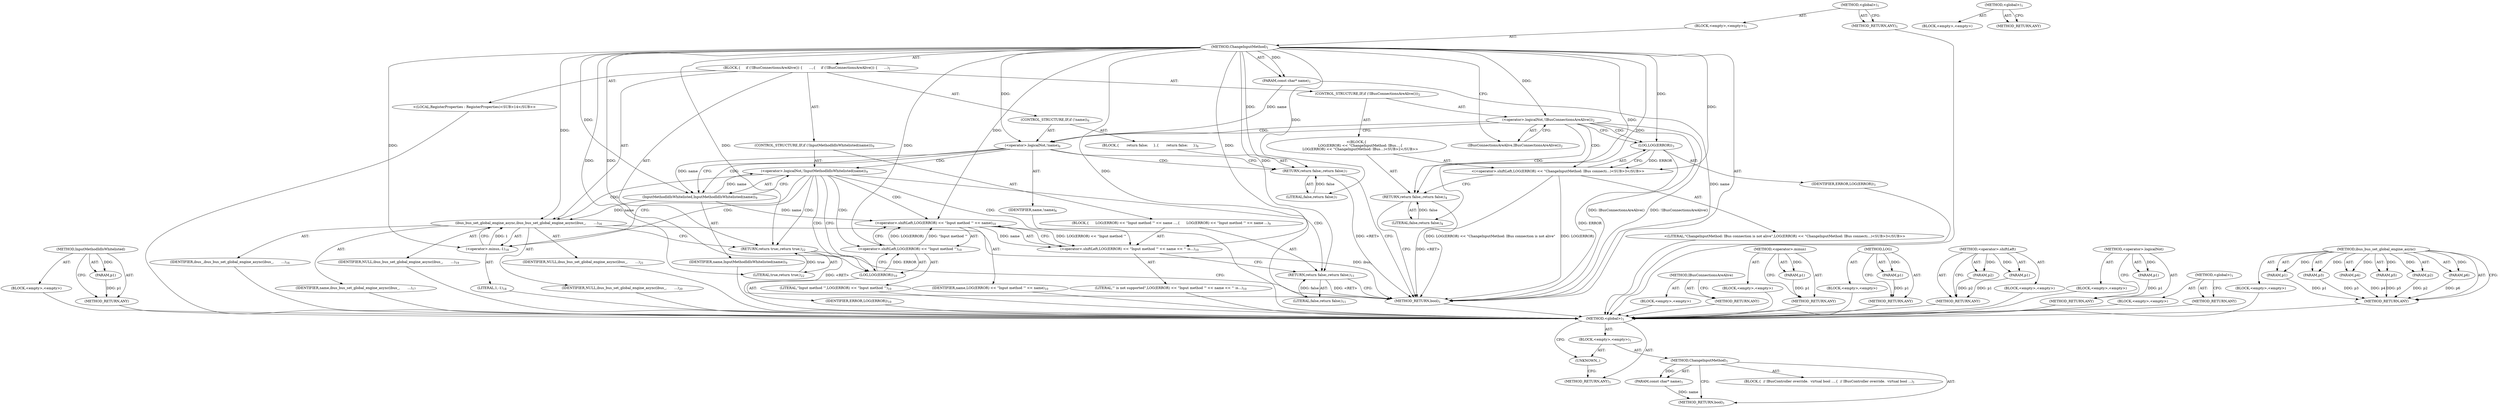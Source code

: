 digraph "&lt;global&gt;" {
vulnerable_98 [label=<(METHOD,InputMethodIdIsWhitelisted)>];
vulnerable_99 [label=<(PARAM,p1)>];
vulnerable_100 [label=<(BLOCK,&lt;empty&gt;,&lt;empty&gt;)>];
vulnerable_101 [label=<(METHOD_RETURN,ANY)>];
vulnerable_6 [label=<(METHOD,&lt;global&gt;)<SUB>1</SUB>>];
vulnerable_7 [label=<(BLOCK,&lt;empty&gt;,&lt;empty&gt;)<SUB>1</SUB>>];
vulnerable_8 [label=<(METHOD,ChangeInputMethod)<SUB>1</SUB>>];
vulnerable_9 [label=<(PARAM,const char* name)<SUB>1</SUB>>];
vulnerable_10 [label=<(BLOCK,{
     if (!IBusConnectionsAreAlive()) {
      ...,{
     if (!IBusConnectionsAreAlive()) {
      ...)<SUB>1</SUB>>];
vulnerable_11 [label=<(CONTROL_STRUCTURE,IF,if (!IBusConnectionsAreAlive()))<SUB>2</SUB>>];
vulnerable_12 [label=<(&lt;operator&gt;.logicalNot,!IBusConnectionsAreAlive())<SUB>2</SUB>>];
vulnerable_13 [label=<(IBusConnectionsAreAlive,IBusConnectionsAreAlive())<SUB>2</SUB>>];
vulnerable_14 [label="<(BLOCK,{
       LOG(ERROR) &lt;&lt; &quot;ChangeInputMethod: IBus...,{
       LOG(ERROR) &lt;&lt; &quot;ChangeInputMethod: IBus...)<SUB>2</SUB>>"];
vulnerable_15 [label="<(&lt;operator&gt;.shiftLeft,LOG(ERROR) &lt;&lt; &quot;ChangeInputMethod: IBus connecti...)<SUB>3</SUB>>"];
vulnerable_16 [label=<(LOG,LOG(ERROR))<SUB>3</SUB>>];
vulnerable_17 [label=<(IDENTIFIER,ERROR,LOG(ERROR))<SUB>3</SUB>>];
vulnerable_18 [label="<(LITERAL,&quot;ChangeInputMethod: IBus connection is not alive&quot;,LOG(ERROR) &lt;&lt; &quot;ChangeInputMethod: IBus connecti...)<SUB>3</SUB>>"];
vulnerable_19 [label=<(RETURN,return false;,return false;)<SUB>4</SUB>>];
vulnerable_20 [label=<(LITERAL,false,return false;)<SUB>4</SUB>>];
vulnerable_21 [label=<(CONTROL_STRUCTURE,IF,if (!name))<SUB>6</SUB>>];
vulnerable_22 [label=<(&lt;operator&gt;.logicalNot,!name)<SUB>6</SUB>>];
vulnerable_23 [label=<(IDENTIFIER,name,!name)<SUB>6</SUB>>];
vulnerable_24 [label=<(BLOCK,{
       return false;
     },{
       return false;
     })<SUB>6</SUB>>];
vulnerable_25 [label=<(RETURN,return false;,return false;)<SUB>7</SUB>>];
vulnerable_26 [label=<(LITERAL,false,return false;)<SUB>7</SUB>>];
vulnerable_27 [label=<(CONTROL_STRUCTURE,IF,if (!InputMethodIdIsWhitelisted(name)))<SUB>9</SUB>>];
vulnerable_28 [label=<(&lt;operator&gt;.logicalNot,!InputMethodIdIsWhitelisted(name))<SUB>9</SUB>>];
vulnerable_29 [label=<(InputMethodIdIsWhitelisted,InputMethodIdIsWhitelisted(name))<SUB>9</SUB>>];
vulnerable_30 [label=<(IDENTIFIER,name,InputMethodIdIsWhitelisted(name))<SUB>9</SUB>>];
vulnerable_31 [label=<(BLOCK,{
      LOG(ERROR) &lt;&lt; &quot;Input method '&quot; &lt;&lt; name ...,{
      LOG(ERROR) &lt;&lt; &quot;Input method '&quot; &lt;&lt; name ...)<SUB>9</SUB>>];
vulnerable_32 [label=<(&lt;operator&gt;.shiftLeft,LOG(ERROR) &lt;&lt; &quot;Input method '&quot; &lt;&lt; name &lt;&lt; &quot;' is...)<SUB>10</SUB>>];
vulnerable_33 [label=<(&lt;operator&gt;.shiftLeft,LOG(ERROR) &lt;&lt; &quot;Input method '&quot; &lt;&lt; name)<SUB>10</SUB>>];
vulnerable_34 [label=<(&lt;operator&gt;.shiftLeft,LOG(ERROR) &lt;&lt; &quot;Input method '&quot;)<SUB>10</SUB>>];
vulnerable_35 [label=<(LOG,LOG(ERROR))<SUB>10</SUB>>];
vulnerable_36 [label=<(IDENTIFIER,ERROR,LOG(ERROR))<SUB>10</SUB>>];
vulnerable_37 [label=<(LITERAL,&quot;Input method '&quot;,LOG(ERROR) &lt;&lt; &quot;Input method '&quot;)<SUB>10</SUB>>];
vulnerable_38 [label=<(IDENTIFIER,name,LOG(ERROR) &lt;&lt; &quot;Input method '&quot; &lt;&lt; name)<SUB>10</SUB>>];
vulnerable_39 [label=<(LITERAL,&quot;' is not supported&quot;,LOG(ERROR) &lt;&lt; &quot;Input method '&quot; &lt;&lt; name &lt;&lt; &quot;' is...)<SUB>10</SUB>>];
vulnerable_40 [label=<(RETURN,return false;,return false;)<SUB>11</SUB>>];
vulnerable_41 [label=<(LITERAL,false,return false;)<SUB>11</SUB>>];
vulnerable_42 [label="<(LOCAL,RegisterProperties : RegisterProperties)<SUB>14</SUB>>"];
vulnerable_43 [label=<(ibus_bus_set_global_engine_async,ibus_bus_set_global_engine_async(ibus_,
       ...)<SUB>16</SUB>>];
vulnerable_44 [label=<(IDENTIFIER,ibus_,ibus_bus_set_global_engine_async(ibus_,
       ...)<SUB>16</SUB>>];
vulnerable_45 [label=<(IDENTIFIER,name,ibus_bus_set_global_engine_async(ibus_,
       ...)<SUB>17</SUB>>];
vulnerable_46 [label=<(&lt;operator&gt;.minus,-1)<SUB>18</SUB>>];
vulnerable_47 [label=<(LITERAL,1,-1)<SUB>18</SUB>>];
vulnerable_48 [label=<(IDENTIFIER,NULL,ibus_bus_set_global_engine_async(ibus_,
       ...)<SUB>19</SUB>>];
vulnerable_49 [label=<(IDENTIFIER,NULL,ibus_bus_set_global_engine_async(ibus_,
       ...)<SUB>20</SUB>>];
vulnerable_50 [label=<(IDENTIFIER,NULL,ibus_bus_set_global_engine_async(ibus_,
       ...)<SUB>21</SUB>>];
vulnerable_51 [label=<(RETURN,return true;,return true;)<SUB>22</SUB>>];
vulnerable_52 [label=<(LITERAL,true,return true;)<SUB>22</SUB>>];
vulnerable_53 [label=<(METHOD_RETURN,bool)<SUB>1</SUB>>];
vulnerable_55 [label=<(METHOD_RETURN,ANY)<SUB>1</SUB>>];
vulnerable_86 [label=<(METHOD,IBusConnectionsAreAlive)>];
vulnerable_87 [label=<(BLOCK,&lt;empty&gt;,&lt;empty&gt;)>];
vulnerable_88 [label=<(METHOD_RETURN,ANY)>];
vulnerable_111 [label=<(METHOD,&lt;operator&gt;.minus)>];
vulnerable_112 [label=<(PARAM,p1)>];
vulnerable_113 [label=<(BLOCK,&lt;empty&gt;,&lt;empty&gt;)>];
vulnerable_114 [label=<(METHOD_RETURN,ANY)>];
vulnerable_94 [label=<(METHOD,LOG)>];
vulnerable_95 [label=<(PARAM,p1)>];
vulnerable_96 [label=<(BLOCK,&lt;empty&gt;,&lt;empty&gt;)>];
vulnerable_97 [label=<(METHOD_RETURN,ANY)>];
vulnerable_89 [label=<(METHOD,&lt;operator&gt;.shiftLeft)>];
vulnerable_90 [label=<(PARAM,p1)>];
vulnerable_91 [label=<(PARAM,p2)>];
vulnerable_92 [label=<(BLOCK,&lt;empty&gt;,&lt;empty&gt;)>];
vulnerable_93 [label=<(METHOD_RETURN,ANY)>];
vulnerable_82 [label=<(METHOD,&lt;operator&gt;.logicalNot)>];
vulnerable_83 [label=<(PARAM,p1)>];
vulnerable_84 [label=<(BLOCK,&lt;empty&gt;,&lt;empty&gt;)>];
vulnerable_85 [label=<(METHOD_RETURN,ANY)>];
vulnerable_76 [label=<(METHOD,&lt;global&gt;)<SUB>1</SUB>>];
vulnerable_77 [label=<(BLOCK,&lt;empty&gt;,&lt;empty&gt;)>];
vulnerable_78 [label=<(METHOD_RETURN,ANY)>];
vulnerable_102 [label=<(METHOD,ibus_bus_set_global_engine_async)>];
vulnerable_103 [label=<(PARAM,p1)>];
vulnerable_104 [label=<(PARAM,p2)>];
vulnerable_105 [label=<(PARAM,p3)>];
vulnerable_106 [label=<(PARAM,p4)>];
vulnerable_107 [label=<(PARAM,p5)>];
vulnerable_108 [label=<(PARAM,p6)>];
vulnerable_109 [label=<(BLOCK,&lt;empty&gt;,&lt;empty&gt;)>];
vulnerable_110 [label=<(METHOD_RETURN,ANY)>];
fixed_6 [label=<(METHOD,&lt;global&gt;)<SUB>1</SUB>>];
fixed_7 [label=<(BLOCK,&lt;empty&gt;,&lt;empty&gt;)<SUB>1</SUB>>];
fixed_8 [label=<(METHOD,ChangeInputMethod)<SUB>1</SUB>>];
fixed_9 [label=<(PARAM,const char* name)<SUB>1</SUB>>];
fixed_10 [label=<(BLOCK,{
  // IBusController override.
  virtual bool ...,{
  // IBusController override.
  virtual bool ...)<SUB>1</SUB>>];
fixed_11 [label=<(METHOD_RETURN,bool)<SUB>1</SUB>>];
fixed_13 [label=<(UNKNOWN,,)>];
fixed_14 [label=<(METHOD_RETURN,ANY)<SUB>1</SUB>>];
fixed_25 [label=<(METHOD,&lt;global&gt;)<SUB>1</SUB>>];
fixed_26 [label=<(BLOCK,&lt;empty&gt;,&lt;empty&gt;)>];
fixed_27 [label=<(METHOD_RETURN,ANY)>];
vulnerable_98 -> vulnerable_99  [key=0, label="AST: "];
vulnerable_98 -> vulnerable_99  [key=1, label="DDG: "];
vulnerable_98 -> vulnerable_100  [key=0, label="AST: "];
vulnerable_98 -> vulnerable_101  [key=0, label="AST: "];
vulnerable_98 -> vulnerable_101  [key=1, label="CFG: "];
vulnerable_99 -> vulnerable_101  [key=0, label="DDG: p1"];
vulnerable_100 -> fixed_6  [key=0];
vulnerable_101 -> fixed_6  [key=0];
vulnerable_6 -> vulnerable_7  [key=0, label="AST: "];
vulnerable_6 -> vulnerable_55  [key=0, label="AST: "];
vulnerable_6 -> vulnerable_55  [key=1, label="CFG: "];
vulnerable_7 -> vulnerable_8  [key=0, label="AST: "];
vulnerable_8 -> vulnerable_9  [key=0, label="AST: "];
vulnerable_8 -> vulnerable_9  [key=1, label="DDG: "];
vulnerable_8 -> vulnerable_10  [key=0, label="AST: "];
vulnerable_8 -> vulnerable_53  [key=0, label="AST: "];
vulnerable_8 -> vulnerable_13  [key=0, label="CFG: "];
vulnerable_8 -> vulnerable_51  [key=0, label="DDG: "];
vulnerable_8 -> vulnerable_43  [key=0, label="DDG: "];
vulnerable_8 -> vulnerable_52  [key=0, label="DDG: "];
vulnerable_8 -> vulnerable_12  [key=0, label="DDG: "];
vulnerable_8 -> vulnerable_19  [key=0, label="DDG: "];
vulnerable_8 -> vulnerable_22  [key=0, label="DDG: "];
vulnerable_8 -> vulnerable_25  [key=0, label="DDG: "];
vulnerable_8 -> vulnerable_40  [key=0, label="DDG: "];
vulnerable_8 -> vulnerable_46  [key=0, label="DDG: "];
vulnerable_8 -> vulnerable_15  [key=0, label="DDG: "];
vulnerable_8 -> vulnerable_20  [key=0, label="DDG: "];
vulnerable_8 -> vulnerable_26  [key=0, label="DDG: "];
vulnerable_8 -> vulnerable_29  [key=0, label="DDG: "];
vulnerable_8 -> vulnerable_32  [key=0, label="DDG: "];
vulnerable_8 -> vulnerable_41  [key=0, label="DDG: "];
vulnerable_8 -> vulnerable_16  [key=0, label="DDG: "];
vulnerable_8 -> vulnerable_33  [key=0, label="DDG: "];
vulnerable_8 -> vulnerable_34  [key=0, label="DDG: "];
vulnerable_8 -> vulnerable_35  [key=0, label="DDG: "];
vulnerable_9 -> vulnerable_53  [key=0, label="DDG: name"];
vulnerable_9 -> vulnerable_22  [key=0, label="DDG: name"];
vulnerable_10 -> vulnerable_11  [key=0, label="AST: "];
vulnerable_10 -> vulnerable_21  [key=0, label="AST: "];
vulnerable_10 -> vulnerable_27  [key=0, label="AST: "];
vulnerable_10 -> vulnerable_42  [key=0, label="AST: "];
vulnerable_10 -> vulnerable_43  [key=0, label="AST: "];
vulnerable_10 -> vulnerable_51  [key=0, label="AST: "];
vulnerable_11 -> vulnerable_12  [key=0, label="AST: "];
vulnerable_11 -> vulnerable_14  [key=0, label="AST: "];
vulnerable_12 -> vulnerable_13  [key=0, label="AST: "];
vulnerable_12 -> vulnerable_16  [key=0, label="CFG: "];
vulnerable_12 -> vulnerable_16  [key=1, label="CDG: "];
vulnerable_12 -> vulnerable_22  [key=0, label="CFG: "];
vulnerable_12 -> vulnerable_22  [key=1, label="CDG: "];
vulnerable_12 -> vulnerable_53  [key=0, label="DDG: IBusConnectionsAreAlive()"];
vulnerable_12 -> vulnerable_53  [key=1, label="DDG: !IBusConnectionsAreAlive()"];
vulnerable_12 -> vulnerable_15  [key=0, label="CDG: "];
vulnerable_12 -> vulnerable_19  [key=0, label="CDG: "];
vulnerable_13 -> vulnerable_12  [key=0, label="CFG: "];
vulnerable_14 -> vulnerable_15  [key=0, label="AST: "];
vulnerable_14 -> vulnerable_19  [key=0, label="AST: "];
vulnerable_15 -> vulnerable_16  [key=0, label="AST: "];
vulnerable_15 -> vulnerable_18  [key=0, label="AST: "];
vulnerable_15 -> vulnerable_19  [key=0, label="CFG: "];
vulnerable_15 -> vulnerable_53  [key=0, label="DDG: LOG(ERROR)"];
vulnerable_15 -> vulnerable_53  [key=1, label="DDG: LOG(ERROR) &lt;&lt; &quot;ChangeInputMethod: IBus connection is not alive&quot;"];
vulnerable_16 -> vulnerable_17  [key=0, label="AST: "];
vulnerable_16 -> vulnerable_15  [key=0, label="CFG: "];
vulnerable_16 -> vulnerable_15  [key=1, label="DDG: ERROR"];
vulnerable_16 -> vulnerable_53  [key=0, label="DDG: ERROR"];
vulnerable_17 -> fixed_6  [key=0];
vulnerable_18 -> fixed_6  [key=0];
vulnerable_19 -> vulnerable_20  [key=0, label="AST: "];
vulnerable_19 -> vulnerable_53  [key=0, label="CFG: "];
vulnerable_19 -> vulnerable_53  [key=1, label="DDG: &lt;RET&gt;"];
vulnerable_20 -> vulnerable_19  [key=0, label="DDG: false"];
vulnerable_21 -> vulnerable_22  [key=0, label="AST: "];
vulnerable_21 -> vulnerable_24  [key=0, label="AST: "];
vulnerable_22 -> vulnerable_23  [key=0, label="AST: "];
vulnerable_22 -> vulnerable_25  [key=0, label="CFG: "];
vulnerable_22 -> vulnerable_25  [key=1, label="CDG: "];
vulnerable_22 -> vulnerable_29  [key=0, label="CFG: "];
vulnerable_22 -> vulnerable_29  [key=1, label="DDG: name"];
vulnerable_22 -> vulnerable_29  [key=2, label="CDG: "];
vulnerable_22 -> vulnerable_28  [key=0, label="CDG: "];
vulnerable_23 -> fixed_6  [key=0];
vulnerable_24 -> vulnerable_25  [key=0, label="AST: "];
vulnerable_25 -> vulnerable_26  [key=0, label="AST: "];
vulnerable_25 -> vulnerable_53  [key=0, label="CFG: "];
vulnerable_25 -> vulnerable_53  [key=1, label="DDG: &lt;RET&gt;"];
vulnerable_26 -> vulnerable_25  [key=0, label="DDG: false"];
vulnerable_27 -> vulnerable_28  [key=0, label="AST: "];
vulnerable_27 -> vulnerable_31  [key=0, label="AST: "];
vulnerable_28 -> vulnerable_29  [key=0, label="AST: "];
vulnerable_28 -> vulnerable_35  [key=0, label="CFG: "];
vulnerable_28 -> vulnerable_35  [key=1, label="CDG: "];
vulnerable_28 -> vulnerable_46  [key=0, label="CFG: "];
vulnerable_28 -> vulnerable_46  [key=1, label="CDG: "];
vulnerable_28 -> vulnerable_34  [key=0, label="CDG: "];
vulnerable_28 -> vulnerable_32  [key=0, label="CDG: "];
vulnerable_28 -> vulnerable_33  [key=0, label="CDG: "];
vulnerable_28 -> vulnerable_51  [key=0, label="CDG: "];
vulnerable_28 -> vulnerable_40  [key=0, label="CDG: "];
vulnerable_28 -> vulnerable_43  [key=0, label="CDG: "];
vulnerable_29 -> vulnerable_30  [key=0, label="AST: "];
vulnerable_29 -> vulnerable_28  [key=0, label="CFG: "];
vulnerable_29 -> vulnerable_28  [key=1, label="DDG: name"];
vulnerable_29 -> vulnerable_43  [key=0, label="DDG: name"];
vulnerable_29 -> vulnerable_33  [key=0, label="DDG: name"];
vulnerable_30 -> fixed_6  [key=0];
vulnerable_31 -> vulnerable_32  [key=0, label="AST: "];
vulnerable_31 -> vulnerable_40  [key=0, label="AST: "];
vulnerable_32 -> vulnerable_33  [key=0, label="AST: "];
vulnerable_32 -> vulnerable_39  [key=0, label="AST: "];
vulnerable_32 -> vulnerable_40  [key=0, label="CFG: "];
vulnerable_33 -> vulnerable_34  [key=0, label="AST: "];
vulnerable_33 -> vulnerable_38  [key=0, label="AST: "];
vulnerable_33 -> vulnerable_32  [key=0, label="CFG: "];
vulnerable_33 -> vulnerable_32  [key=1, label="DDG: LOG(ERROR) &lt;&lt; &quot;Input method '&quot;"];
vulnerable_33 -> vulnerable_32  [key=2, label="DDG: name"];
vulnerable_34 -> vulnerable_35  [key=0, label="AST: "];
vulnerable_34 -> vulnerable_37  [key=0, label="AST: "];
vulnerable_34 -> vulnerable_33  [key=0, label="CFG: "];
vulnerable_34 -> vulnerable_33  [key=1, label="DDG: LOG(ERROR)"];
vulnerable_34 -> vulnerable_33  [key=2, label="DDG: &quot;Input method '&quot;"];
vulnerable_35 -> vulnerable_36  [key=0, label="AST: "];
vulnerable_35 -> vulnerable_34  [key=0, label="CFG: "];
vulnerable_35 -> vulnerable_34  [key=1, label="DDG: ERROR"];
vulnerable_36 -> fixed_6  [key=0];
vulnerable_37 -> fixed_6  [key=0];
vulnerable_38 -> fixed_6  [key=0];
vulnerable_39 -> fixed_6  [key=0];
vulnerable_40 -> vulnerable_41  [key=0, label="AST: "];
vulnerable_40 -> vulnerable_53  [key=0, label="CFG: "];
vulnerable_40 -> vulnerable_53  [key=1, label="DDG: &lt;RET&gt;"];
vulnerable_41 -> vulnerable_40  [key=0, label="DDG: false"];
vulnerable_42 -> fixed_6  [key=0];
vulnerable_43 -> vulnerable_44  [key=0, label="AST: "];
vulnerable_43 -> vulnerable_45  [key=0, label="AST: "];
vulnerable_43 -> vulnerable_46  [key=0, label="AST: "];
vulnerable_43 -> vulnerable_48  [key=0, label="AST: "];
vulnerable_43 -> vulnerable_49  [key=0, label="AST: "];
vulnerable_43 -> vulnerable_50  [key=0, label="AST: "];
vulnerable_43 -> vulnerable_51  [key=0, label="CFG: "];
vulnerable_43 -> vulnerable_53  [key=0, label="DDG: ibus_"];
vulnerable_44 -> fixed_6  [key=0];
vulnerable_45 -> fixed_6  [key=0];
vulnerable_46 -> vulnerable_47  [key=0, label="AST: "];
vulnerable_46 -> vulnerable_43  [key=0, label="CFG: "];
vulnerable_46 -> vulnerable_43  [key=1, label="DDG: 1"];
vulnerable_47 -> fixed_6  [key=0];
vulnerable_48 -> fixed_6  [key=0];
vulnerable_49 -> fixed_6  [key=0];
vulnerable_50 -> fixed_6  [key=0];
vulnerable_51 -> vulnerable_52  [key=0, label="AST: "];
vulnerable_51 -> vulnerable_53  [key=0, label="CFG: "];
vulnerable_51 -> vulnerable_53  [key=1, label="DDG: &lt;RET&gt;"];
vulnerable_52 -> vulnerable_51  [key=0, label="DDG: true"];
vulnerable_53 -> fixed_6  [key=0];
vulnerable_55 -> fixed_6  [key=0];
vulnerable_86 -> vulnerable_87  [key=0, label="AST: "];
vulnerable_86 -> vulnerable_88  [key=0, label="AST: "];
vulnerable_86 -> vulnerable_88  [key=1, label="CFG: "];
vulnerable_87 -> fixed_6  [key=0];
vulnerable_88 -> fixed_6  [key=0];
vulnerable_111 -> vulnerable_112  [key=0, label="AST: "];
vulnerable_111 -> vulnerable_112  [key=1, label="DDG: "];
vulnerable_111 -> vulnerable_113  [key=0, label="AST: "];
vulnerable_111 -> vulnerable_114  [key=0, label="AST: "];
vulnerable_111 -> vulnerable_114  [key=1, label="CFG: "];
vulnerable_112 -> vulnerable_114  [key=0, label="DDG: p1"];
vulnerable_113 -> fixed_6  [key=0];
vulnerable_114 -> fixed_6  [key=0];
vulnerable_94 -> vulnerable_95  [key=0, label="AST: "];
vulnerable_94 -> vulnerable_95  [key=1, label="DDG: "];
vulnerable_94 -> vulnerable_96  [key=0, label="AST: "];
vulnerable_94 -> vulnerable_97  [key=0, label="AST: "];
vulnerable_94 -> vulnerable_97  [key=1, label="CFG: "];
vulnerable_95 -> vulnerable_97  [key=0, label="DDG: p1"];
vulnerable_96 -> fixed_6  [key=0];
vulnerable_97 -> fixed_6  [key=0];
vulnerable_89 -> vulnerable_90  [key=0, label="AST: "];
vulnerable_89 -> vulnerable_90  [key=1, label="DDG: "];
vulnerable_89 -> vulnerable_92  [key=0, label="AST: "];
vulnerable_89 -> vulnerable_91  [key=0, label="AST: "];
vulnerable_89 -> vulnerable_91  [key=1, label="DDG: "];
vulnerable_89 -> vulnerable_93  [key=0, label="AST: "];
vulnerable_89 -> vulnerable_93  [key=1, label="CFG: "];
vulnerable_90 -> vulnerable_93  [key=0, label="DDG: p1"];
vulnerable_91 -> vulnerable_93  [key=0, label="DDG: p2"];
vulnerable_92 -> fixed_6  [key=0];
vulnerable_93 -> fixed_6  [key=0];
vulnerable_82 -> vulnerable_83  [key=0, label="AST: "];
vulnerable_82 -> vulnerable_83  [key=1, label="DDG: "];
vulnerable_82 -> vulnerable_84  [key=0, label="AST: "];
vulnerable_82 -> vulnerable_85  [key=0, label="AST: "];
vulnerable_82 -> vulnerable_85  [key=1, label="CFG: "];
vulnerable_83 -> vulnerable_85  [key=0, label="DDG: p1"];
vulnerable_84 -> fixed_6  [key=0];
vulnerable_85 -> fixed_6  [key=0];
vulnerable_76 -> vulnerable_77  [key=0, label="AST: "];
vulnerable_76 -> vulnerable_78  [key=0, label="AST: "];
vulnerable_76 -> vulnerable_78  [key=1, label="CFG: "];
vulnerable_77 -> fixed_6  [key=0];
vulnerable_78 -> fixed_6  [key=0];
vulnerable_102 -> vulnerable_103  [key=0, label="AST: "];
vulnerable_102 -> vulnerable_103  [key=1, label="DDG: "];
vulnerable_102 -> vulnerable_109  [key=0, label="AST: "];
vulnerable_102 -> vulnerable_104  [key=0, label="AST: "];
vulnerable_102 -> vulnerable_104  [key=1, label="DDG: "];
vulnerable_102 -> vulnerable_110  [key=0, label="AST: "];
vulnerable_102 -> vulnerable_110  [key=1, label="CFG: "];
vulnerable_102 -> vulnerable_105  [key=0, label="AST: "];
vulnerable_102 -> vulnerable_105  [key=1, label="DDG: "];
vulnerable_102 -> vulnerable_106  [key=0, label="AST: "];
vulnerable_102 -> vulnerable_106  [key=1, label="DDG: "];
vulnerable_102 -> vulnerable_107  [key=0, label="AST: "];
vulnerable_102 -> vulnerable_107  [key=1, label="DDG: "];
vulnerable_102 -> vulnerable_108  [key=0, label="AST: "];
vulnerable_102 -> vulnerable_108  [key=1, label="DDG: "];
vulnerable_103 -> vulnerable_110  [key=0, label="DDG: p1"];
vulnerable_104 -> vulnerable_110  [key=0, label="DDG: p2"];
vulnerable_105 -> vulnerable_110  [key=0, label="DDG: p3"];
vulnerable_106 -> vulnerable_110  [key=0, label="DDG: p4"];
vulnerable_107 -> vulnerable_110  [key=0, label="DDG: p5"];
vulnerable_108 -> vulnerable_110  [key=0, label="DDG: p6"];
vulnerable_109 -> fixed_6  [key=0];
vulnerable_110 -> fixed_6  [key=0];
fixed_6 -> fixed_7  [key=0, label="AST: "];
fixed_6 -> fixed_14  [key=0, label="AST: "];
fixed_6 -> fixed_13  [key=0, label="CFG: "];
fixed_7 -> fixed_8  [key=0, label="AST: "];
fixed_7 -> fixed_13  [key=0, label="AST: "];
fixed_8 -> fixed_9  [key=0, label="AST: "];
fixed_8 -> fixed_9  [key=1, label="DDG: "];
fixed_8 -> fixed_10  [key=0, label="AST: "];
fixed_8 -> fixed_11  [key=0, label="AST: "];
fixed_8 -> fixed_11  [key=1, label="CFG: "];
fixed_9 -> fixed_11  [key=0, label="DDG: name"];
fixed_13 -> fixed_14  [key=0, label="CFG: "];
fixed_25 -> fixed_26  [key=0, label="AST: "];
fixed_25 -> fixed_27  [key=0, label="AST: "];
fixed_25 -> fixed_27  [key=1, label="CFG: "];
}
